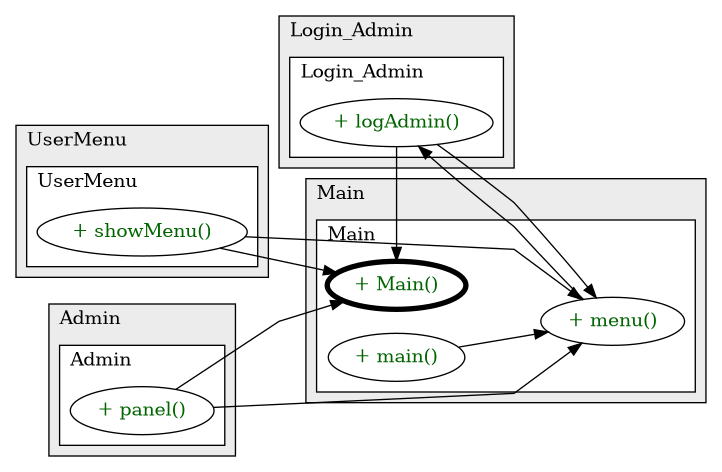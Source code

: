 @startuml

/' diagram meta data start
config=CallConfiguration;
{
  "rootMethod": "Main#Main()",
  "projectClassification": {
    "searchMode": "OpenProject", // OpenProject, AllProjects
    "includedProjects": "",
    "pathEndKeywords": "*.impl",
    "isClientPath": "",
    "isClientName": "",
    "isTestPath": "",
    "isTestName": "",
    "isMappingPath": "",
    "isMappingName": "",
    "isDataAccessPath": "",
    "isDataAccessName": "",
    "isDataStructurePath": "",
    "isDataStructureName": "",
    "isInterfaceStructuresPath": "",
    "isInterfaceStructuresName": "",
    "isEntryPointPath": "",
    "isEntryPointName": "",
    "treatFinalFieldsAsMandatory": false
  },
  "graphRestriction": {
    "classPackageExcludeFilter": "",
    "classPackageIncludeFilter": "",
    "classNameExcludeFilter": "",
    "classNameIncludeFilter": "",
    "methodNameExcludeFilter": "",
    "methodNameIncludeFilter": "",
    "removeByInheritance": "", // inheritance/annotation based filtering is done in a second step
    "removeByAnnotation": "",
    "removeByClassPackage": "", // cleanup the graph after inheritance/annotation based filtering is done
    "removeByClassName": "",
    "cutMappings": false,
    "cutEnum": true,
    "cutTests": true,
    "cutClient": true,
    "cutDataAccess": true,
    "cutInterfaceStructures": true,
    "cutDataStructures": true,
    "cutGetterAndSetter": true,
    "cutConstructors": true
  },
  "graphTraversal": {
    "forwardDepth": 3,
    "backwardDepth": 3,
    "classPackageExcludeFilter": "",
    "classPackageIncludeFilter": "",
    "classNameExcludeFilter": "",
    "classNameIncludeFilter": "",
    "methodNameExcludeFilter": "",
    "methodNameIncludeFilter": "",
    "hideMappings": false,
    "hideDataStructures": false,
    "hidePrivateMethods": true,
    "hideInterfaceCalls": true, // indirection: implementation -> interface (is hidden) -> implementation
    "onlyShowApplicationEntryPoints": false, // root node is included
    "useMethodCallsForStructureDiagram": "ForwardOnly" // ForwardOnly, BothDirections, No
  },
  "details": {
    "aggregation": "GroupByClass", // ByClass, GroupByClass, None
    "showMethodParametersTypes": false,
    "showMethodParametersNames": false,
    "showMethodReturnType": false,
    "showPackageLevels": 2,
    "showCallOrder": false,
    "edgeMode": "MethodsOnly", // TypesOnly, MethodsOnly, TypesAndMethods, MethodsAndDirectTypeUsage
    "showDetailedClassStructure": false
  },
  "rootClass": "Main",
  "extensionCallbackMethod": "" // qualified.class.name#methodName - signature: public static String method(String)
}
diagram meta data end '/



digraph g {
    rankdir="LR"
    splines=polyline
    

'nodes 
subgraph cluster_1016194375 { 
   	label=Login_Admin
	labeljust=l
	fillcolor="#ececec"
	style=filled
   
   subgraph cluster_551510268 { 
   	label=Login_Admin
	labeljust=l
	fillcolor=white
	style=filled
   
   Login_Admin1016194375XXXlogAdmin0[
	label="+ logAdmin()"
	style=filled
	fillcolor=white
	tooltip="Login_Admin

null"
	fontcolor=darkgreen
];
} 
} 

subgraph cluster_202048534 { 
   	label=UserMenu
	labeljust=l
	fillcolor="#ececec"
	style=filled
   
   subgraph cluster_601340270 { 
   	label=UserMenu
	labeljust=l
	fillcolor=white
	style=filled
   
   UserMenu202048534XXXshowMenu1808118735[
	label="+ showMenu()"
	style=filled
	fillcolor=white
	tooltip="UserMenu

null"
	fontcolor=darkgreen
];
} 
} 

subgraph cluster_2390489 { 
   	label=Main
	labeljust=l
	fillcolor="#ececec"
	style=filled
   
   subgraph cluster_1706522830 { 
   	label=Main
	labeljust=l
	fillcolor=white
	style=filled
   
   Main2390489XXXMain0[
	label="+ Main()"
	style=filled
	fillcolor=white
	tooltip="Main

null"
	penwidth=4
	fontcolor=darkgreen
];

Main2390489XXXmain1859653459[
	label="+ main()"
	style=filled
	fillcolor=white
	tooltip="Main

null"
	fontcolor=darkgreen
];

Main2390489XXXmenu0[
	label="+ menu()"
	style=filled
	fillcolor=white
	tooltip="Main

null"
	fontcolor=darkgreen
];
} 
} 

subgraph cluster_63116079 { 
   	label=Admin
	labeljust=l
	fillcolor="#ececec"
	style=filled
   
   subgraph cluster_74429360 { 
   	label=Admin
	labeljust=l
	fillcolor=white
	style=filled
   
   Admin63116079XXXpanel0[
	label="+ panel()"
	style=filled
	fillcolor=white
	tooltip="Admin

null"
	fontcolor=darkgreen
];
} 
} 

'edges    
Admin63116079XXXpanel0 -> Main2390489XXXMain0;
Admin63116079XXXpanel0 -> Main2390489XXXmenu0;
Login_Admin1016194375XXXlogAdmin0 -> Main2390489XXXMain0;
Login_Admin1016194375XXXlogAdmin0 -> Main2390489XXXmenu0;
Main2390489XXXmain1859653459 -> Main2390489XXXmenu0;
Main2390489XXXmenu0 -> Login_Admin1016194375XXXlogAdmin0;
UserMenu202048534XXXshowMenu1808118735 -> Main2390489XXXMain0;
UserMenu202048534XXXshowMenu1808118735 -> Main2390489XXXmenu0;
    
}
@enduml